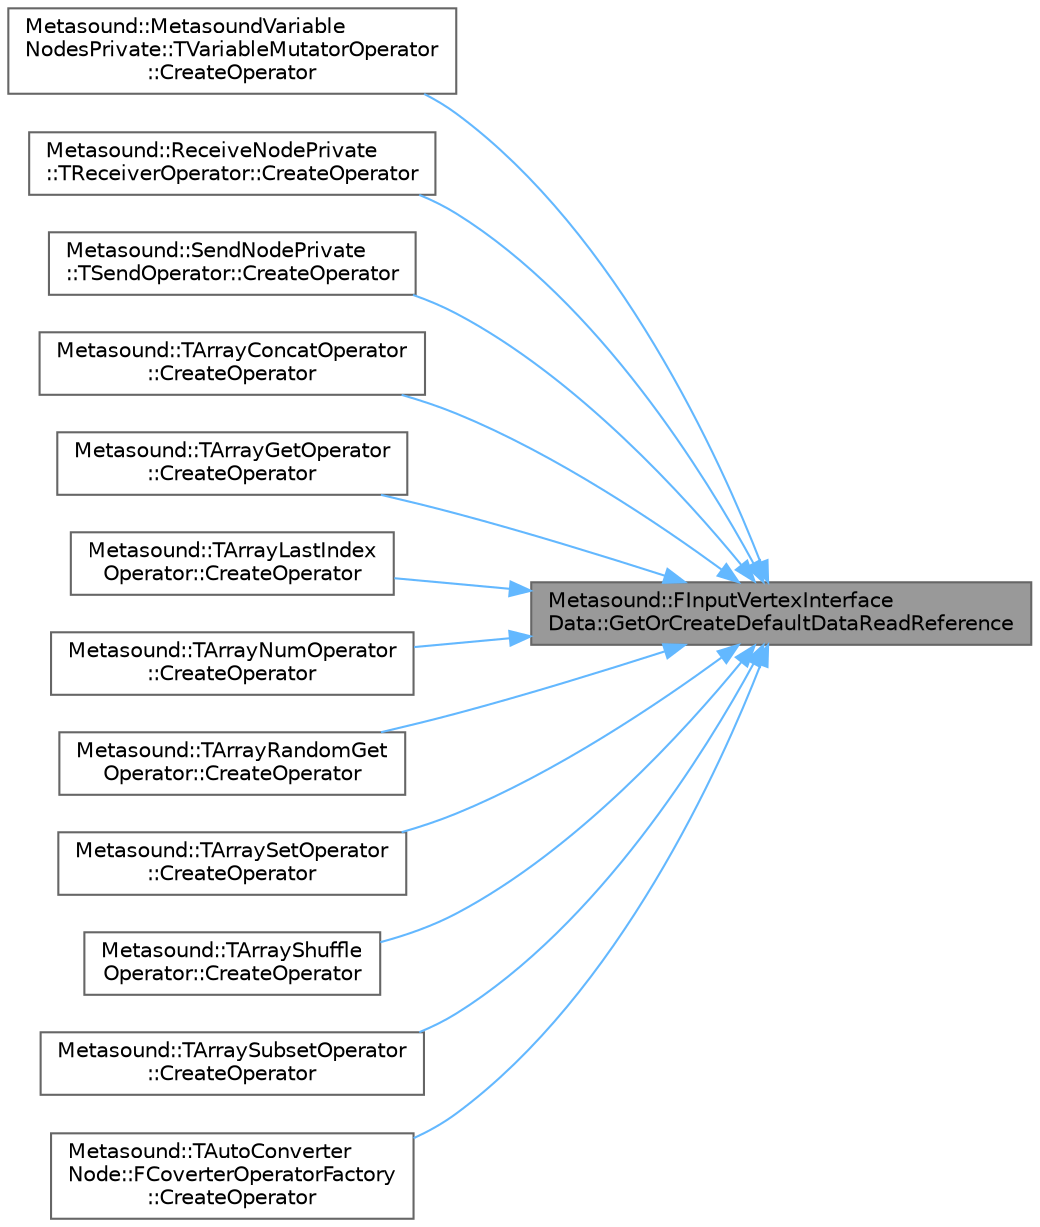 digraph "Metasound::FInputVertexInterfaceData::GetOrCreateDefaultDataReadReference"
{
 // INTERACTIVE_SVG=YES
 // LATEX_PDF_SIZE
  bgcolor="transparent";
  edge [fontname=Helvetica,fontsize=10,labelfontname=Helvetica,labelfontsize=10];
  node [fontname=Helvetica,fontsize=10,shape=box,height=0.2,width=0.4];
  rankdir="RL";
  Node1 [id="Node000001",label="Metasound::FInputVertexInterface\lData::GetOrCreateDefaultDataReadReference",height=0.2,width=0.4,color="gray40", fillcolor="grey60", style="filled", fontcolor="black",tooltip="Get the bound data read reference if it exists."];
  Node1 -> Node2 [id="edge1_Node000001_Node000002",dir="back",color="steelblue1",style="solid",tooltip=" "];
  Node2 [id="Node000002",label="Metasound::MetasoundVariable\lNodesPrivate::TVariableMutatorOperator\l::CreateOperator",height=0.2,width=0.4,color="grey40", fillcolor="white", style="filled",URL="$d4/d7f/classMetasound_1_1MetasoundVariableNodesPrivate_1_1TVariableMutatorOperator.html#a8e4f2c55605164529d9d3bf3af0f782b",tooltip=" "];
  Node1 -> Node3 [id="edge2_Node000001_Node000003",dir="back",color="steelblue1",style="solid",tooltip=" "];
  Node3 [id="Node000003",label="Metasound::ReceiveNodePrivate\l::TReceiverOperator::CreateOperator",height=0.2,width=0.4,color="grey40", fillcolor="white", style="filled",URL="$de/dd9/classMetasound_1_1ReceiveNodePrivate_1_1TReceiverOperator.html#af5db01146fdfacd9cf35188a596be7f2",tooltip=" "];
  Node1 -> Node4 [id="edge3_Node000001_Node000004",dir="back",color="steelblue1",style="solid",tooltip=" "];
  Node4 [id="Node000004",label="Metasound::SendNodePrivate\l::TSendOperator::CreateOperator",height=0.2,width=0.4,color="grey40", fillcolor="white", style="filled",URL="$d2/d18/classMetasound_1_1SendNodePrivate_1_1TSendOperator.html#afdbe1857a26f9410d6aeddf56c8934f7",tooltip=" "];
  Node1 -> Node5 [id="edge4_Node000001_Node000005",dir="back",color="steelblue1",style="solid",tooltip=" "];
  Node5 [id="Node000005",label="Metasound::TArrayConcatOperator\l::CreateOperator",height=0.2,width=0.4,color="grey40", fillcolor="white", style="filled",URL="$d2/d8d/classMetasound_1_1TArrayConcatOperator.html#a9bc28c9b1a08e48864b88b34a74466c9",tooltip=" "];
  Node1 -> Node6 [id="edge5_Node000001_Node000006",dir="back",color="steelblue1",style="solid",tooltip=" "];
  Node6 [id="Node000006",label="Metasound::TArrayGetOperator\l::CreateOperator",height=0.2,width=0.4,color="grey40", fillcolor="white", style="filled",URL="$d5/dac/classMetasound_1_1TArrayGetOperator.html#a53c1d2c797cb62c1de71995d4e1638d1",tooltip=" "];
  Node1 -> Node7 [id="edge6_Node000001_Node000007",dir="back",color="steelblue1",style="solid",tooltip=" "];
  Node7 [id="Node000007",label="Metasound::TArrayLastIndex\lOperator::CreateOperator",height=0.2,width=0.4,color="grey40", fillcolor="white", style="filled",URL="$db/d89/classMetasound_1_1TArrayLastIndexOperator.html#aa87e6e0573925ce5465f1c1985b5af5e",tooltip=" "];
  Node1 -> Node8 [id="edge7_Node000001_Node000008",dir="back",color="steelblue1",style="solid",tooltip=" "];
  Node8 [id="Node000008",label="Metasound::TArrayNumOperator\l::CreateOperator",height=0.2,width=0.4,color="grey40", fillcolor="white", style="filled",URL="$d6/db8/classMetasound_1_1TArrayNumOperator.html#ae36c05d0af76d9276a14bb125ddcbf7a",tooltip=" "];
  Node1 -> Node9 [id="edge8_Node000001_Node000009",dir="back",color="steelblue1",style="solid",tooltip=" "];
  Node9 [id="Node000009",label="Metasound::TArrayRandomGet\lOperator::CreateOperator",height=0.2,width=0.4,color="grey40", fillcolor="white", style="filled",URL="$d5/d6e/classMetasound_1_1TArrayRandomGetOperator.html#ae559449a5f0585e054c9cdf1c328cc63",tooltip=" "];
  Node1 -> Node10 [id="edge9_Node000001_Node000010",dir="back",color="steelblue1",style="solid",tooltip=" "];
  Node10 [id="Node000010",label="Metasound::TArraySetOperator\l::CreateOperator",height=0.2,width=0.4,color="grey40", fillcolor="white", style="filled",URL="$d8/d26/classMetasound_1_1TArraySetOperator.html#a804bba8dc1fadce5aa7e30fb05b5d769",tooltip=" "];
  Node1 -> Node11 [id="edge10_Node000001_Node000011",dir="back",color="steelblue1",style="solid",tooltip=" "];
  Node11 [id="Node000011",label="Metasound::TArrayShuffle\lOperator::CreateOperator",height=0.2,width=0.4,color="grey40", fillcolor="white", style="filled",URL="$d2/dd1/classMetasound_1_1TArrayShuffleOperator.html#a4b801748524fea376368fa0145a802cd",tooltip=" "];
  Node1 -> Node12 [id="edge11_Node000001_Node000012",dir="back",color="steelblue1",style="solid",tooltip=" "];
  Node12 [id="Node000012",label="Metasound::TArraySubsetOperator\l::CreateOperator",height=0.2,width=0.4,color="grey40", fillcolor="white", style="filled",URL="$d1/db8/classMetasound_1_1TArraySubsetOperator.html#a84c0711913afcbc425491a45fc643456",tooltip=" "];
  Node1 -> Node13 [id="edge12_Node000001_Node000013",dir="back",color="steelblue1",style="solid",tooltip=" "];
  Node13 [id="Node000013",label="Metasound::TAutoConverter\lNode::FCoverterOperatorFactory\l::CreateOperator",height=0.2,width=0.4,color="grey40", fillcolor="white", style="filled",URL="$da/dd5/classMetasound_1_1TAutoConverterNode_1_1FCoverterOperatorFactory.html#aaa6cb2c745cff2e3f70e62e93a83a39c",tooltip=" "];
}
